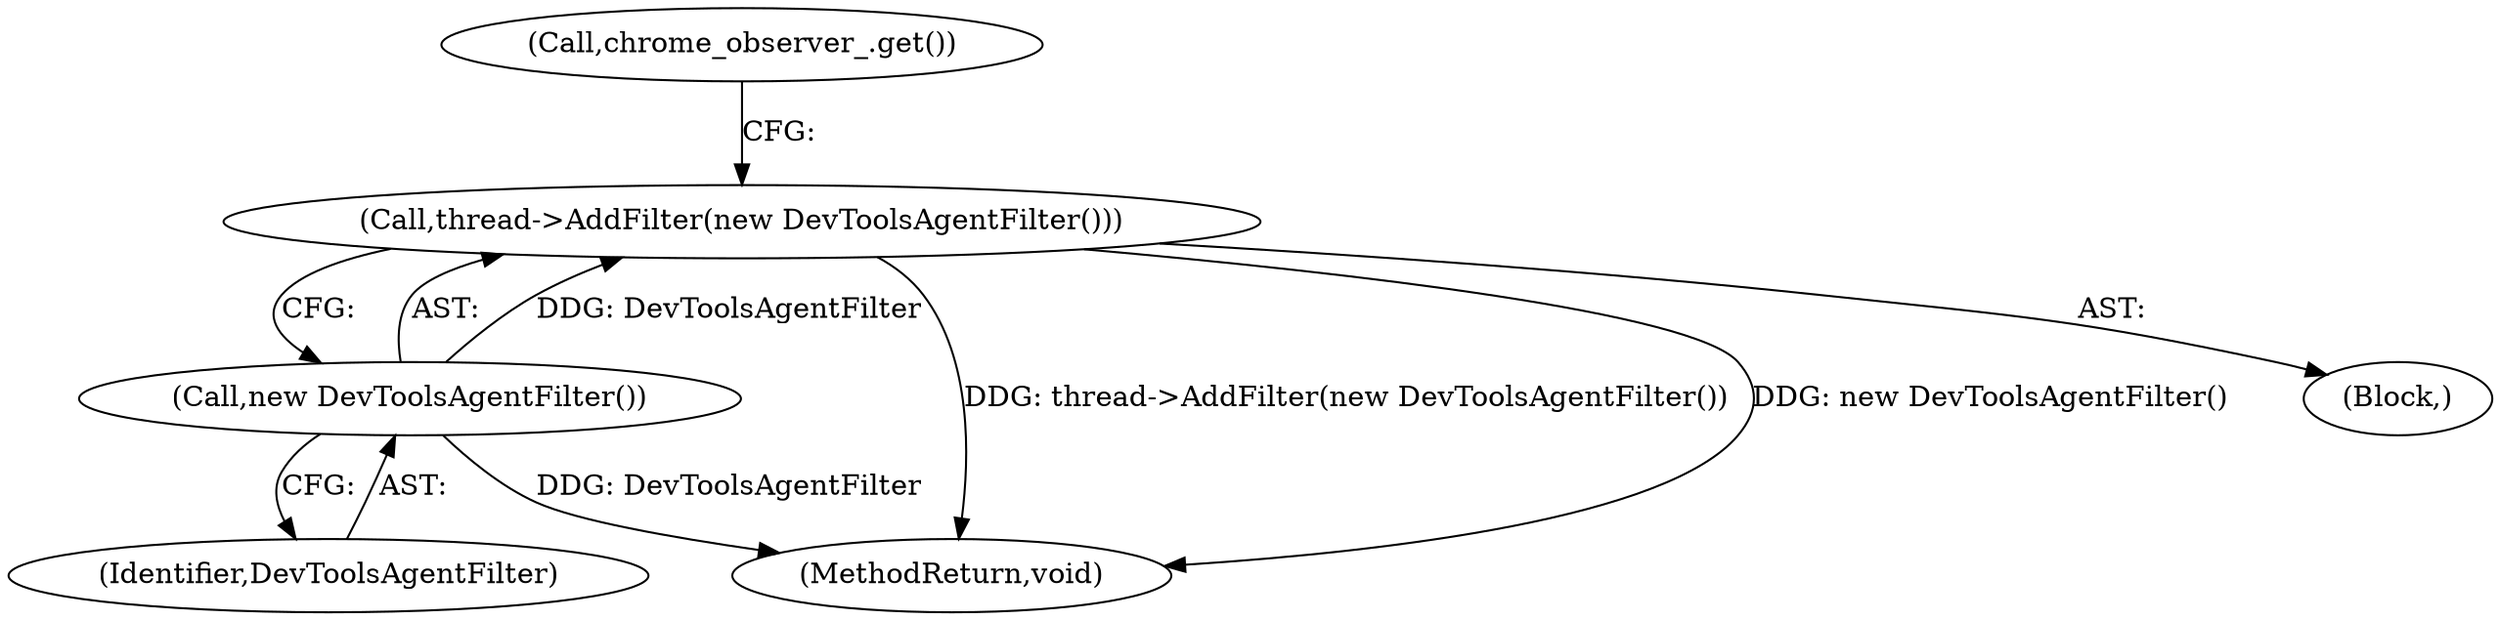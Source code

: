 digraph "0_Chrome_ce891a86763d3540e2612be26938a6163310efe0@API" {
"1000130" [label="(Call,thread->AddFilter(new DevToolsAgentFilter()))"];
"1000131" [label="(Call,new DevToolsAgentFilter())"];
"1000131" [label="(Call,new DevToolsAgentFilter())"];
"1000134" [label="(Call,chrome_observer_.get())"];
"1000130" [label="(Call,thread->AddFilter(new DevToolsAgentFilter()))"];
"1000132" [label="(Identifier,DevToolsAgentFilter)"];
"1000183" [label="(MethodReturn,void)"];
"1000105" [label="(Block,)"];
"1000130" -> "1000105"  [label="AST: "];
"1000130" -> "1000131"  [label="CFG: "];
"1000131" -> "1000130"  [label="AST: "];
"1000134" -> "1000130"  [label="CFG: "];
"1000130" -> "1000183"  [label="DDG: thread->AddFilter(new DevToolsAgentFilter())"];
"1000130" -> "1000183"  [label="DDG: new DevToolsAgentFilter()"];
"1000131" -> "1000130"  [label="DDG: DevToolsAgentFilter"];
"1000131" -> "1000132"  [label="CFG: "];
"1000132" -> "1000131"  [label="AST: "];
"1000131" -> "1000183"  [label="DDG: DevToolsAgentFilter"];
}
